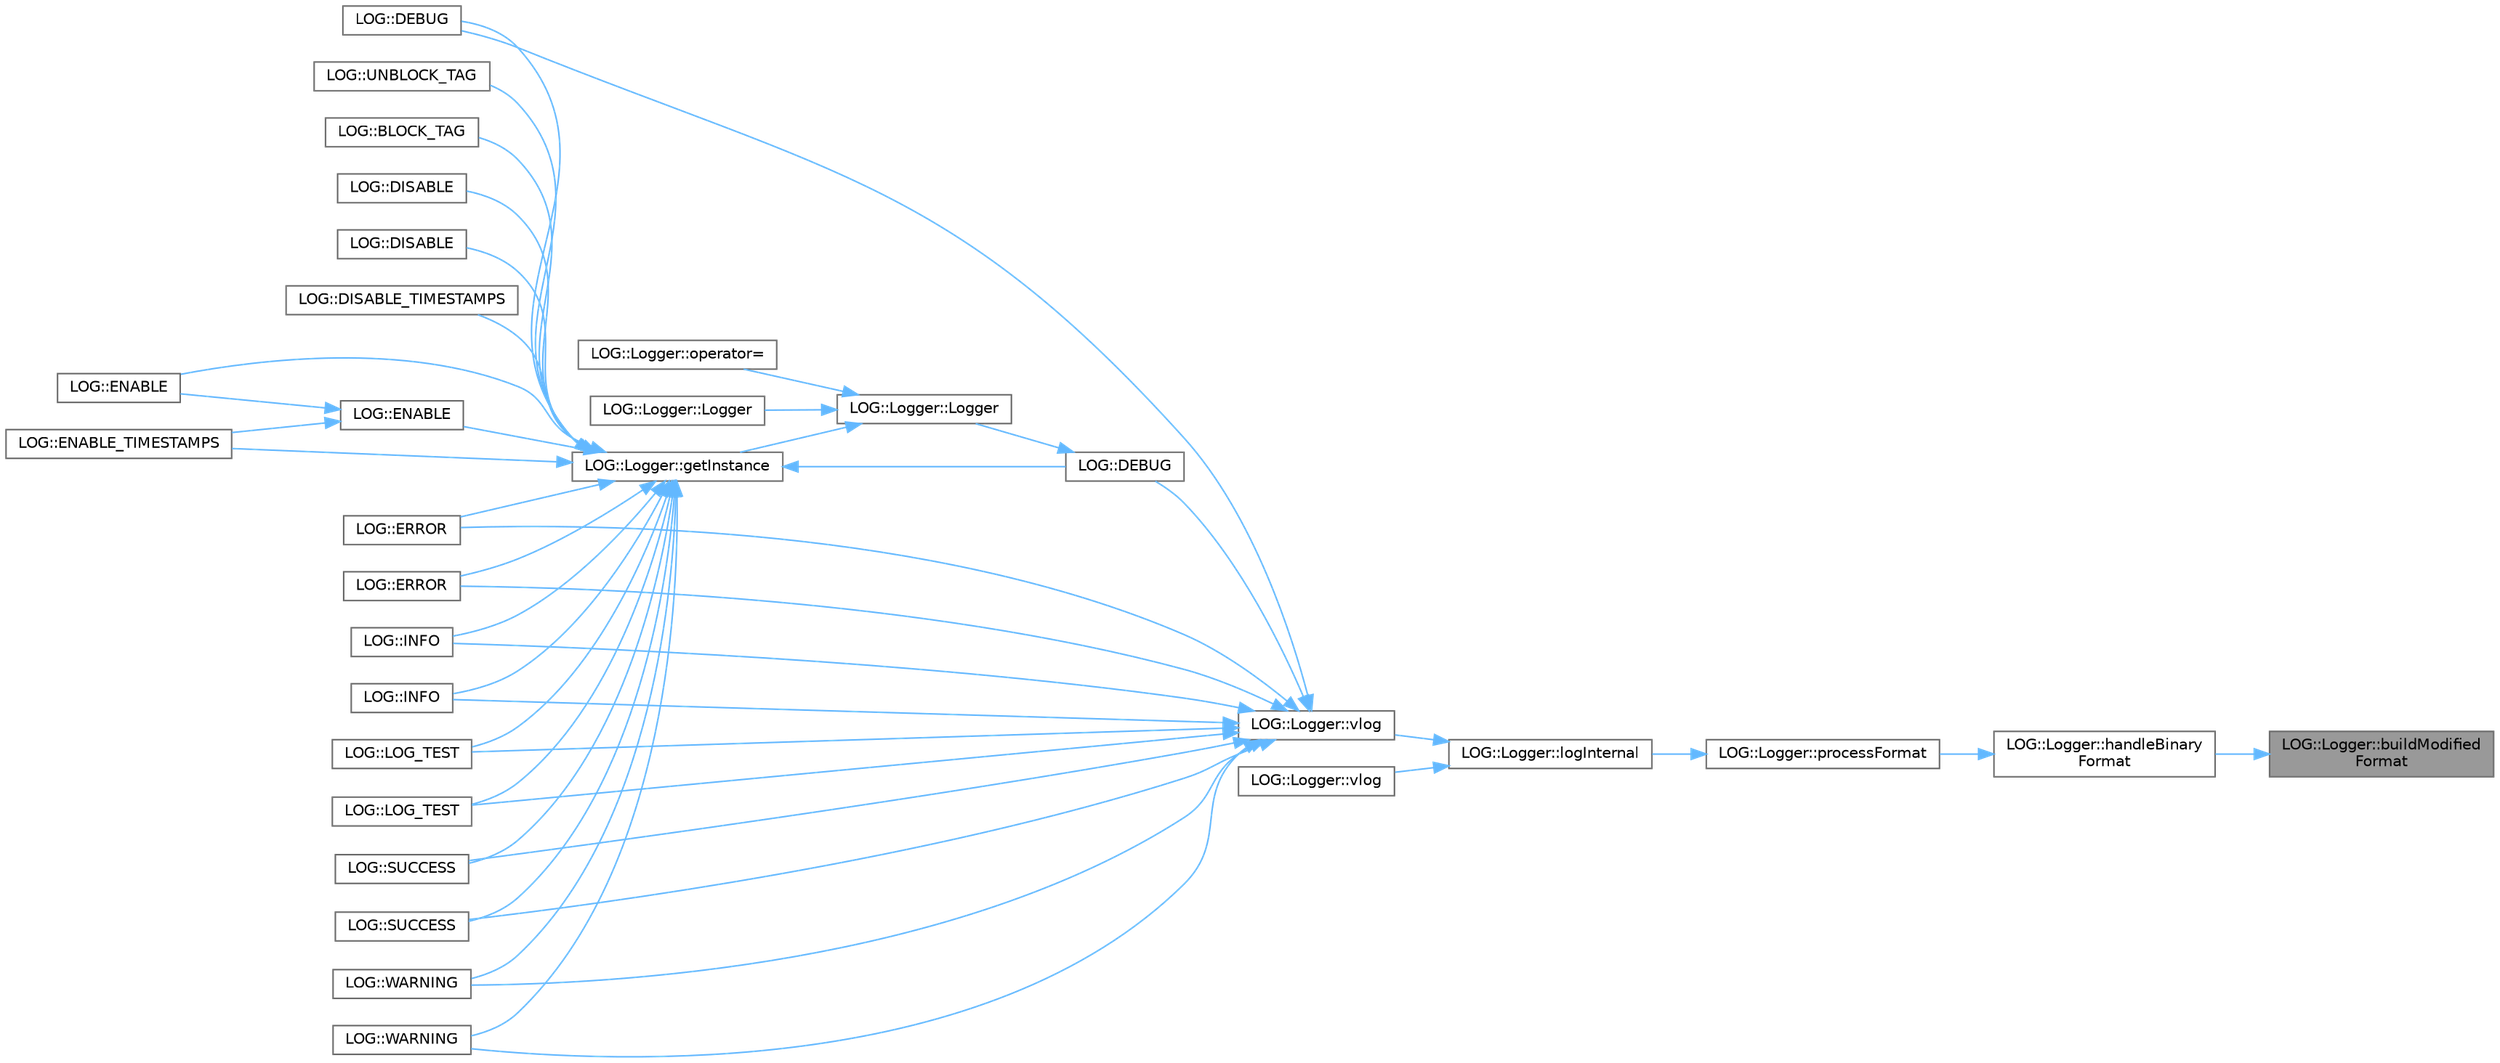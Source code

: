 digraph "LOG::Logger::buildModifiedFormat"
{
 // LATEX_PDF_SIZE
  bgcolor="transparent";
  edge [fontname=Helvetica,fontsize=10,labelfontname=Helvetica,labelfontsize=10];
  node [fontname=Helvetica,fontsize=10,shape=box,height=0.2,width=0.4];
  rankdir="RL";
  Node1 [id="Node000001",label="LOG::Logger::buildModified\lFormat",height=0.2,width=0.4,color="gray40", fillcolor="grey60", style="filled", fontcolor="black",tooltip=" "];
  Node1 -> Node2 [id="edge1_Node000001_Node000002",dir="back",color="steelblue1",style="solid",tooltip=" "];
  Node2 [id="Node000002",label="LOG::Logger::handleBinary\lFormat",height=0.2,width=0.4,color="grey40", fillcolor="white", style="filled",URL="$class_l_o_g_1_1_logger.html#a04c97325afbcf928407010c4fb464f0b",tooltip=" "];
  Node2 -> Node3 [id="edge2_Node000002_Node000003",dir="back",color="steelblue1",style="solid",tooltip=" "];
  Node3 [id="Node000003",label="LOG::Logger::processFormat",height=0.2,width=0.4,color="grey40", fillcolor="white", style="filled",URL="$class_l_o_g_1_1_logger.html#ac12cee96c21a9cdaab5251533de22734",tooltip=" "];
  Node3 -> Node4 [id="edge3_Node000003_Node000004",dir="back",color="steelblue1",style="solid",tooltip=" "];
  Node4 [id="Node000004",label="LOG::Logger::logInternal",height=0.2,width=0.4,color="grey40", fillcolor="white", style="filled",URL="$class_l_o_g_1_1_logger.html#a40e44f60acd6450806a71dc5c8759bf8",tooltip=" "];
  Node4 -> Node5 [id="edge4_Node000004_Node000005",dir="back",color="steelblue1",style="solid",tooltip=" "];
  Node5 [id="Node000005",label="LOG::Logger::vlog",height=0.2,width=0.4,color="grey40", fillcolor="white", style="filled",URL="$class_l_o_g_1_1_logger.html#ae73b748603687c43f3f256f3d4292ae7",tooltip=" "];
  Node5 -> Node6 [id="edge5_Node000005_Node000006",dir="back",color="steelblue1",style="solid",tooltip=" "];
  Node6 [id="Node000006",label="LOG::DEBUG",height=0.2,width=0.4,color="grey40", fillcolor="white", style="filled",URL="$namespace_l_o_g.html#acca4968543615b1b2d77ebac8fe74993",tooltip=" "];
  Node5 -> Node7 [id="edge6_Node000005_Node000007",dir="back",color="steelblue1",style="solid",tooltip=" "];
  Node7 [id="Node000007",label="LOG::DEBUG",height=0.2,width=0.4,color="grey40", fillcolor="white", style="filled",URL="$namespace_l_o_g.html#acd0072a098872064e882d347d1e30d9a",tooltip=" "];
  Node7 -> Node8 [id="edge7_Node000007_Node000008",dir="back",color="steelblue1",style="solid",tooltip=" "];
  Node8 [id="Node000008",label="LOG::Logger::Logger",height=0.2,width=0.4,color="grey40", fillcolor="white", style="filled",URL="$class_l_o_g_1_1_logger.html#a4abba1293f8af80ad709f36348f117cf",tooltip=" "];
  Node8 -> Node9 [id="edge8_Node000008_Node000009",dir="back",color="steelblue1",style="solid",tooltip=" "];
  Node9 [id="Node000009",label="LOG::Logger::getInstance",height=0.2,width=0.4,color="grey40", fillcolor="white", style="filled",URL="$class_l_o_g_1_1_logger.html#ac6e610c5678fb1742dbd5f3870da5c17",tooltip=" "];
  Node9 -> Node10 [id="edge9_Node000009_Node000010",dir="back",color="steelblue1",style="solid",tooltip=" "];
  Node10 [id="Node000010",label="LOG::BLOCK_TAG",height=0.2,width=0.4,color="grey40", fillcolor="white", style="filled",URL="$namespace_l_o_g.html#a45368f04d2851ced6a50cfe31d6b4ab6",tooltip=" "];
  Node9 -> Node6 [id="edge10_Node000009_Node000006",dir="back",color="steelblue1",style="solid",tooltip=" "];
  Node9 -> Node7 [id="edge11_Node000009_Node000007",dir="back",color="steelblue1",style="solid",tooltip=" "];
  Node9 -> Node11 [id="edge12_Node000009_Node000011",dir="back",color="steelblue1",style="solid",tooltip=" "];
  Node11 [id="Node000011",label="LOG::DISABLE",height=0.2,width=0.4,color="grey40", fillcolor="white", style="filled",URL="$namespace_l_o_g.html#afd19d5f46e5cc24eba14f5698ba61979",tooltip=" "];
  Node9 -> Node12 [id="edge13_Node000009_Node000012",dir="back",color="steelblue1",style="solid",tooltip=" "];
  Node12 [id="Node000012",label="LOG::DISABLE",height=0.2,width=0.4,color="grey40", fillcolor="white", style="filled",URL="$namespace_l_o_g.html#a9c8041ed47c5c6124e6ab9ba2a606136",tooltip=" "];
  Node9 -> Node13 [id="edge14_Node000009_Node000013",dir="back",color="steelblue1",style="solid",tooltip=" "];
  Node13 [id="Node000013",label="LOG::DISABLE_TIMESTAMPS",height=0.2,width=0.4,color="grey40", fillcolor="white", style="filled",URL="$namespace_l_o_g.html#a9bb02e1972964f296fc4817a03352b6c",tooltip=" "];
  Node9 -> Node14 [id="edge15_Node000009_Node000014",dir="back",color="steelblue1",style="solid",tooltip=" "];
  Node14 [id="Node000014",label="LOG::ENABLE",height=0.2,width=0.4,color="grey40", fillcolor="white", style="filled",URL="$namespace_l_o_g.html#a967dd6d62dde58bb5cc0bcf4b155ce71",tooltip=" "];
  Node14 -> Node15 [id="edge16_Node000014_Node000015",dir="back",color="steelblue1",style="solid",tooltip=" "];
  Node15 [id="Node000015",label="LOG::ENABLE",height=0.2,width=0.4,color="grey40", fillcolor="white", style="filled",URL="$namespace_l_o_g.html#a2367c9d0ae19ba363f09b8bde85b4eb2",tooltip=" "];
  Node14 -> Node16 [id="edge17_Node000014_Node000016",dir="back",color="steelblue1",style="solid",tooltip=" "];
  Node16 [id="Node000016",label="LOG::ENABLE_TIMESTAMPS",height=0.2,width=0.4,color="grey40", fillcolor="white", style="filled",URL="$namespace_l_o_g.html#a0c9a7fe020ae17df56a5cd09509f58c3",tooltip=" "];
  Node9 -> Node15 [id="edge18_Node000009_Node000015",dir="back",color="steelblue1",style="solid",tooltip=" "];
  Node9 -> Node16 [id="edge19_Node000009_Node000016",dir="back",color="steelblue1",style="solid",tooltip=" "];
  Node9 -> Node17 [id="edge20_Node000009_Node000017",dir="back",color="steelblue1",style="solid",tooltip=" "];
  Node17 [id="Node000017",label="LOG::ERROR",height=0.2,width=0.4,color="grey40", fillcolor="white", style="filled",URL="$namespace_l_o_g.html#aa855cfb2252b131f3943e5d28159aaad",tooltip=" "];
  Node9 -> Node18 [id="edge21_Node000009_Node000018",dir="back",color="steelblue1",style="solid",tooltip=" "];
  Node18 [id="Node000018",label="LOG::ERROR",height=0.2,width=0.4,color="grey40", fillcolor="white", style="filled",URL="$namespace_l_o_g.html#a7607c756b43837627f99d36ef7cae158",tooltip=" "];
  Node9 -> Node19 [id="edge22_Node000009_Node000019",dir="back",color="steelblue1",style="solid",tooltip=" "];
  Node19 [id="Node000019",label="LOG::INFO",height=0.2,width=0.4,color="grey40", fillcolor="white", style="filled",URL="$namespace_l_o_g.html#a7739e398da33ae660653dd66478095bd",tooltip=" "];
  Node9 -> Node20 [id="edge23_Node000009_Node000020",dir="back",color="steelblue1",style="solid",tooltip=" "];
  Node20 [id="Node000020",label="LOG::INFO",height=0.2,width=0.4,color="grey40", fillcolor="white", style="filled",URL="$namespace_l_o_g.html#a6cfde2e40cb91d10e175b3f42d3b2214",tooltip=" "];
  Node9 -> Node21 [id="edge24_Node000009_Node000021",dir="back",color="steelblue1",style="solid",tooltip=" "];
  Node21 [id="Node000021",label="LOG::LOG_TEST",height=0.2,width=0.4,color="grey40", fillcolor="white", style="filled",URL="$namespace_l_o_g.html#a53938bb96516a83429c842284cefa6aa",tooltip=" "];
  Node9 -> Node22 [id="edge25_Node000009_Node000022",dir="back",color="steelblue1",style="solid",tooltip=" "];
  Node22 [id="Node000022",label="LOG::LOG_TEST",height=0.2,width=0.4,color="grey40", fillcolor="white", style="filled",URL="$namespace_l_o_g.html#a26e0f6934ba0223295910736aec08de5",tooltip=" "];
  Node9 -> Node23 [id="edge26_Node000009_Node000023",dir="back",color="steelblue1",style="solid",tooltip=" "];
  Node23 [id="Node000023",label="LOG::SUCCESS",height=0.2,width=0.4,color="grey40", fillcolor="white", style="filled",URL="$namespace_l_o_g.html#a64d34a15b936414d5a979de4e0ab4c0c",tooltip=" "];
  Node9 -> Node24 [id="edge27_Node000009_Node000024",dir="back",color="steelblue1",style="solid",tooltip=" "];
  Node24 [id="Node000024",label="LOG::SUCCESS",height=0.2,width=0.4,color="grey40", fillcolor="white", style="filled",URL="$namespace_l_o_g.html#af765327ccca9fa0237950bf1b7deec48",tooltip=" "];
  Node9 -> Node25 [id="edge28_Node000009_Node000025",dir="back",color="steelblue1",style="solid",tooltip=" "];
  Node25 [id="Node000025",label="LOG::UNBLOCK_TAG",height=0.2,width=0.4,color="grey40", fillcolor="white", style="filled",URL="$namespace_l_o_g.html#abe6d0eaaff4fbea93b02ed1e02d80297",tooltip=" "];
  Node9 -> Node26 [id="edge29_Node000009_Node000026",dir="back",color="steelblue1",style="solid",tooltip=" "];
  Node26 [id="Node000026",label="LOG::WARNING",height=0.2,width=0.4,color="grey40", fillcolor="white", style="filled",URL="$namespace_l_o_g.html#afffb00cbecc05c1b0120b9151463a4e9",tooltip=" "];
  Node9 -> Node27 [id="edge30_Node000009_Node000027",dir="back",color="steelblue1",style="solid",tooltip=" "];
  Node27 [id="Node000027",label="LOG::WARNING",height=0.2,width=0.4,color="grey40", fillcolor="white", style="filled",URL="$namespace_l_o_g.html#a81ab26058729e014fefed7ca63a94ce0",tooltip=" "];
  Node8 -> Node28 [id="edge31_Node000008_Node000028",dir="back",color="steelblue1",style="solid",tooltip=" "];
  Node28 [id="Node000028",label="LOG::Logger::Logger",height=0.2,width=0.4,color="grey40", fillcolor="white", style="filled",URL="$class_l_o_g_1_1_logger.html#a371ee2f5a0c4f72498744138af9f91bb",tooltip=" "];
  Node8 -> Node29 [id="edge32_Node000008_Node000029",dir="back",color="steelblue1",style="solid",tooltip=" "];
  Node29 [id="Node000029",label="LOG::Logger::operator=",height=0.2,width=0.4,color="grey40", fillcolor="white", style="filled",URL="$class_l_o_g_1_1_logger.html#aab5bd0699673e20ac4a3a9d78f99e8bd",tooltip=" "];
  Node5 -> Node17 [id="edge33_Node000005_Node000017",dir="back",color="steelblue1",style="solid",tooltip=" "];
  Node5 -> Node18 [id="edge34_Node000005_Node000018",dir="back",color="steelblue1",style="solid",tooltip=" "];
  Node5 -> Node19 [id="edge35_Node000005_Node000019",dir="back",color="steelblue1",style="solid",tooltip=" "];
  Node5 -> Node20 [id="edge36_Node000005_Node000020",dir="back",color="steelblue1",style="solid",tooltip=" "];
  Node5 -> Node21 [id="edge37_Node000005_Node000021",dir="back",color="steelblue1",style="solid",tooltip=" "];
  Node5 -> Node22 [id="edge38_Node000005_Node000022",dir="back",color="steelblue1",style="solid",tooltip=" "];
  Node5 -> Node23 [id="edge39_Node000005_Node000023",dir="back",color="steelblue1",style="solid",tooltip=" "];
  Node5 -> Node24 [id="edge40_Node000005_Node000024",dir="back",color="steelblue1",style="solid",tooltip=" "];
  Node5 -> Node26 [id="edge41_Node000005_Node000026",dir="back",color="steelblue1",style="solid",tooltip=" "];
  Node5 -> Node27 [id="edge42_Node000005_Node000027",dir="back",color="steelblue1",style="solid",tooltip=" "];
  Node4 -> Node30 [id="edge43_Node000004_Node000030",dir="back",color="steelblue1",style="solid",tooltip=" "];
  Node30 [id="Node000030",label="LOG::Logger::vlog",height=0.2,width=0.4,color="grey40", fillcolor="white", style="filled",URL="$class_l_o_g_1_1_logger.html#acbc58f71966974f97fc00365420fd111",tooltip=" "];
}
